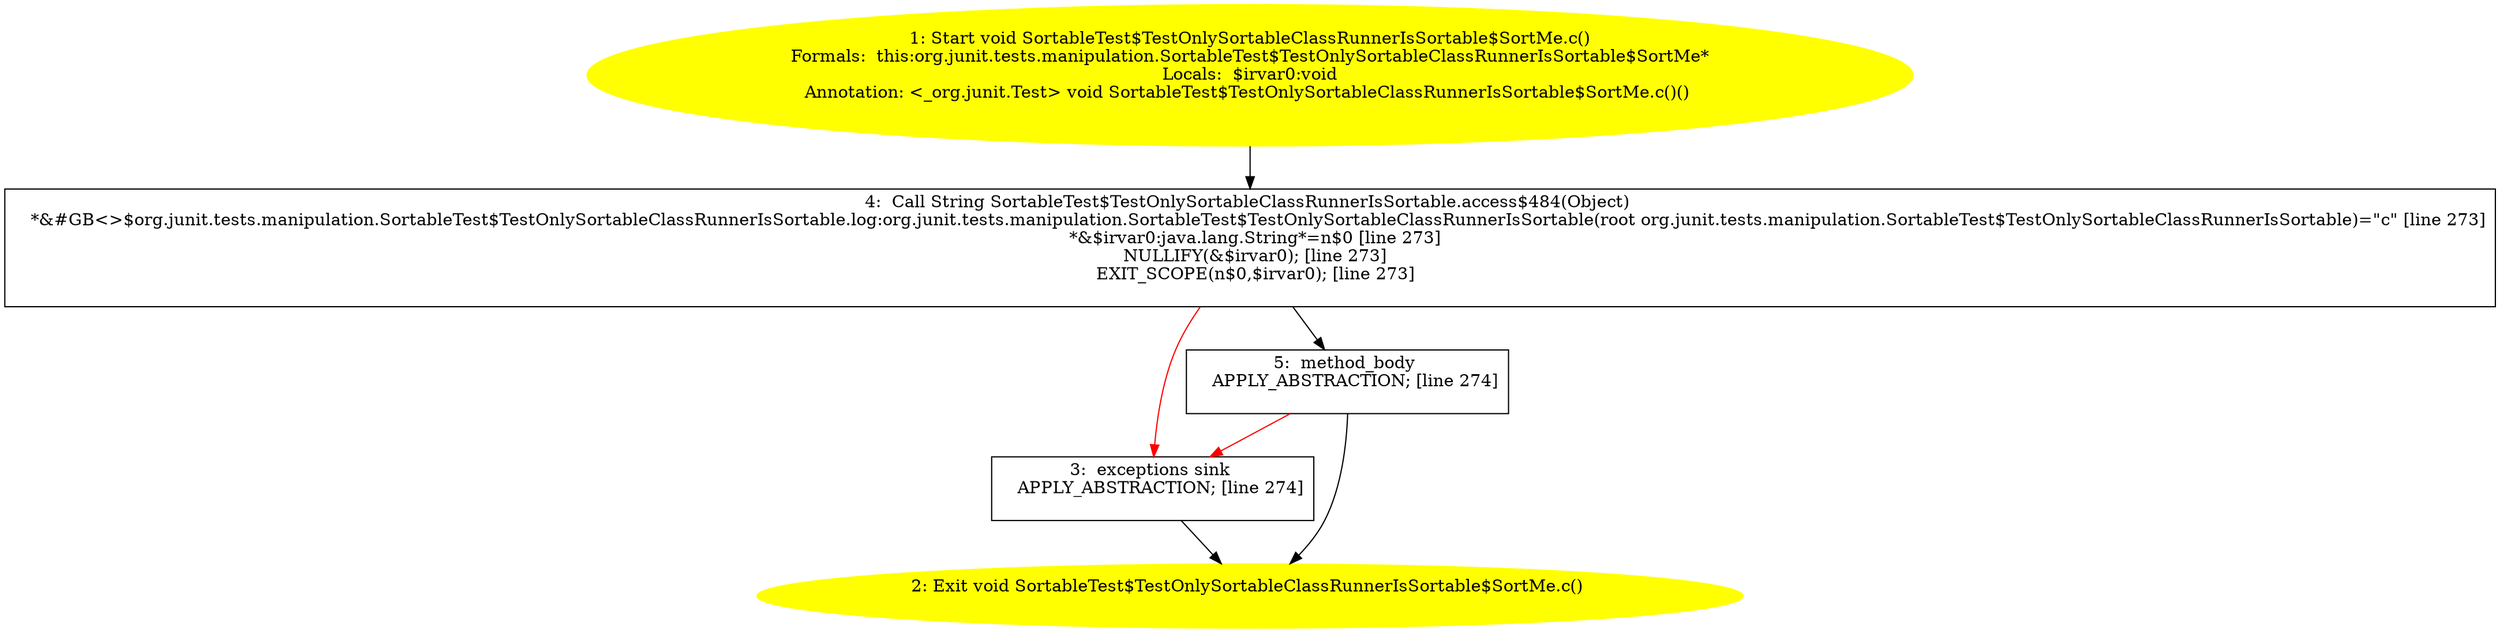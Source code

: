 /* @generated */
digraph cfg {
"org.junit.tests.manipulation.SortableTest$TestOnlySortableClassRunnerIsSortable$SortMe.c():void.210133c6c1c6508e5a8738bcdbb150ec_1" [label="1: Start void SortableTest$TestOnlySortableClassRunnerIsSortable$SortMe.c()\nFormals:  this:org.junit.tests.manipulation.SortableTest$TestOnlySortableClassRunnerIsSortable$SortMe*\nLocals:  $irvar0:void\nAnnotation: <_org.junit.Test> void SortableTest$TestOnlySortableClassRunnerIsSortable$SortMe.c()() \n  " color=yellow style=filled]
	

	 "org.junit.tests.manipulation.SortableTest$TestOnlySortableClassRunnerIsSortable$SortMe.c():void.210133c6c1c6508e5a8738bcdbb150ec_1" -> "org.junit.tests.manipulation.SortableTest$TestOnlySortableClassRunnerIsSortable$SortMe.c():void.210133c6c1c6508e5a8738bcdbb150ec_4" ;
"org.junit.tests.manipulation.SortableTest$TestOnlySortableClassRunnerIsSortable$SortMe.c():void.210133c6c1c6508e5a8738bcdbb150ec_2" [label="2: Exit void SortableTest$TestOnlySortableClassRunnerIsSortable$SortMe.c() \n  " color=yellow style=filled]
	

"org.junit.tests.manipulation.SortableTest$TestOnlySortableClassRunnerIsSortable$SortMe.c():void.210133c6c1c6508e5a8738bcdbb150ec_3" [label="3:  exceptions sink \n   APPLY_ABSTRACTION; [line 274]\n " shape="box"]
	

	 "org.junit.tests.manipulation.SortableTest$TestOnlySortableClassRunnerIsSortable$SortMe.c():void.210133c6c1c6508e5a8738bcdbb150ec_3" -> "org.junit.tests.manipulation.SortableTest$TestOnlySortableClassRunnerIsSortable$SortMe.c():void.210133c6c1c6508e5a8738bcdbb150ec_2" ;
"org.junit.tests.manipulation.SortableTest$TestOnlySortableClassRunnerIsSortable$SortMe.c():void.210133c6c1c6508e5a8738bcdbb150ec_4" [label="4:  Call String SortableTest$TestOnlySortableClassRunnerIsSortable.access$484(Object) \n   *&#GB<>$org.junit.tests.manipulation.SortableTest$TestOnlySortableClassRunnerIsSortable.log:org.junit.tests.manipulation.SortableTest$TestOnlySortableClassRunnerIsSortable(root org.junit.tests.manipulation.SortableTest$TestOnlySortableClassRunnerIsSortable)=\"c\" [line 273]\n  *&$irvar0:java.lang.String*=n$0 [line 273]\n  NULLIFY(&$irvar0); [line 273]\n  EXIT_SCOPE(n$0,$irvar0); [line 273]\n " shape="box"]
	

	 "org.junit.tests.manipulation.SortableTest$TestOnlySortableClassRunnerIsSortable$SortMe.c():void.210133c6c1c6508e5a8738bcdbb150ec_4" -> "org.junit.tests.manipulation.SortableTest$TestOnlySortableClassRunnerIsSortable$SortMe.c():void.210133c6c1c6508e5a8738bcdbb150ec_5" ;
	 "org.junit.tests.manipulation.SortableTest$TestOnlySortableClassRunnerIsSortable$SortMe.c():void.210133c6c1c6508e5a8738bcdbb150ec_4" -> "org.junit.tests.manipulation.SortableTest$TestOnlySortableClassRunnerIsSortable$SortMe.c():void.210133c6c1c6508e5a8738bcdbb150ec_3" [color="red" ];
"org.junit.tests.manipulation.SortableTest$TestOnlySortableClassRunnerIsSortable$SortMe.c():void.210133c6c1c6508e5a8738bcdbb150ec_5" [label="5:  method_body \n   APPLY_ABSTRACTION; [line 274]\n " shape="box"]
	

	 "org.junit.tests.manipulation.SortableTest$TestOnlySortableClassRunnerIsSortable$SortMe.c():void.210133c6c1c6508e5a8738bcdbb150ec_5" -> "org.junit.tests.manipulation.SortableTest$TestOnlySortableClassRunnerIsSortable$SortMe.c():void.210133c6c1c6508e5a8738bcdbb150ec_2" ;
	 "org.junit.tests.manipulation.SortableTest$TestOnlySortableClassRunnerIsSortable$SortMe.c():void.210133c6c1c6508e5a8738bcdbb150ec_5" -> "org.junit.tests.manipulation.SortableTest$TestOnlySortableClassRunnerIsSortable$SortMe.c():void.210133c6c1c6508e5a8738bcdbb150ec_3" [color="red" ];
}
